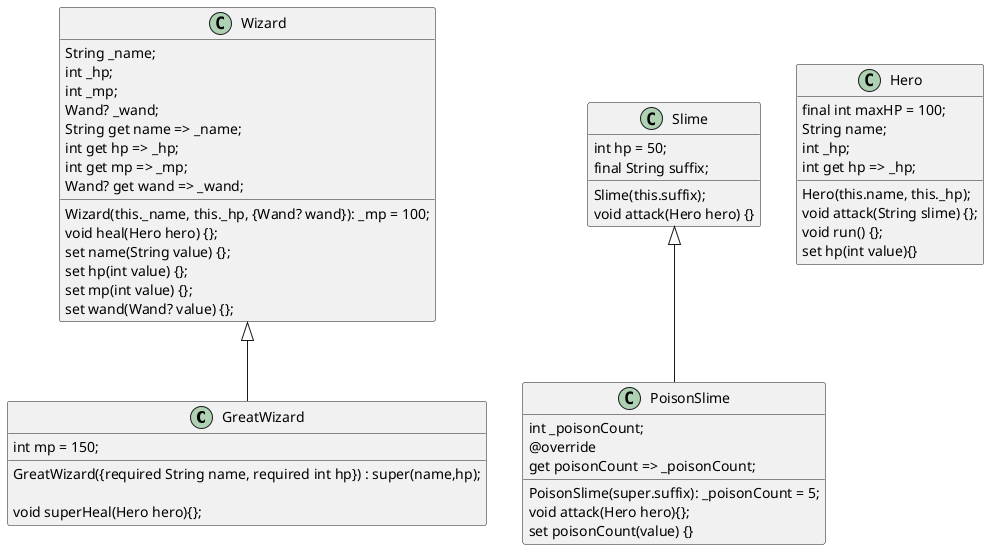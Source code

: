 @startuml

class GreatWizard extends Wizard {
  int mp = 150;

  GreatWizard({required String name, required int hp}) : super(name,hp);

  void superHeal(Hero hero){};
}


class Wizard {
  String _name;
  int _hp;
  int _mp;
  Wand? _wand;
  Wizard(this._name, this._hp, {Wand? wand}): _mp = 100;
  void heal(Hero hero) {};
  String get name => _name;
  set name(String value) {};
  int get hp => _hp;
  set hp(int value) {};
  int get mp => _mp;
  set mp(int value) {};
  Wand? get wand => _wand;
  set wand(Wand? value) {};
}

class Slime {
  int hp = 50;
  final String suffix;
  Slime(this.suffix);
  void attack(Hero hero) {}
}

class PoisonSlime extends Slime {
  int _poisonCount;
  PoisonSlime(super.suffix): _poisonCount = 5;
  @override
  void attack(Hero hero){};
  get poisonCount => _poisonCount;
  set poisonCount(value) {}
}

class Hero {
  final int maxHP = 100;
  String name;
  int _hp;
  Hero(this.name, this._hp);
  void attack(String slime) {};
  void run() {};
  int get hp => _hp;
  set hp(int value){}
}

@enduml